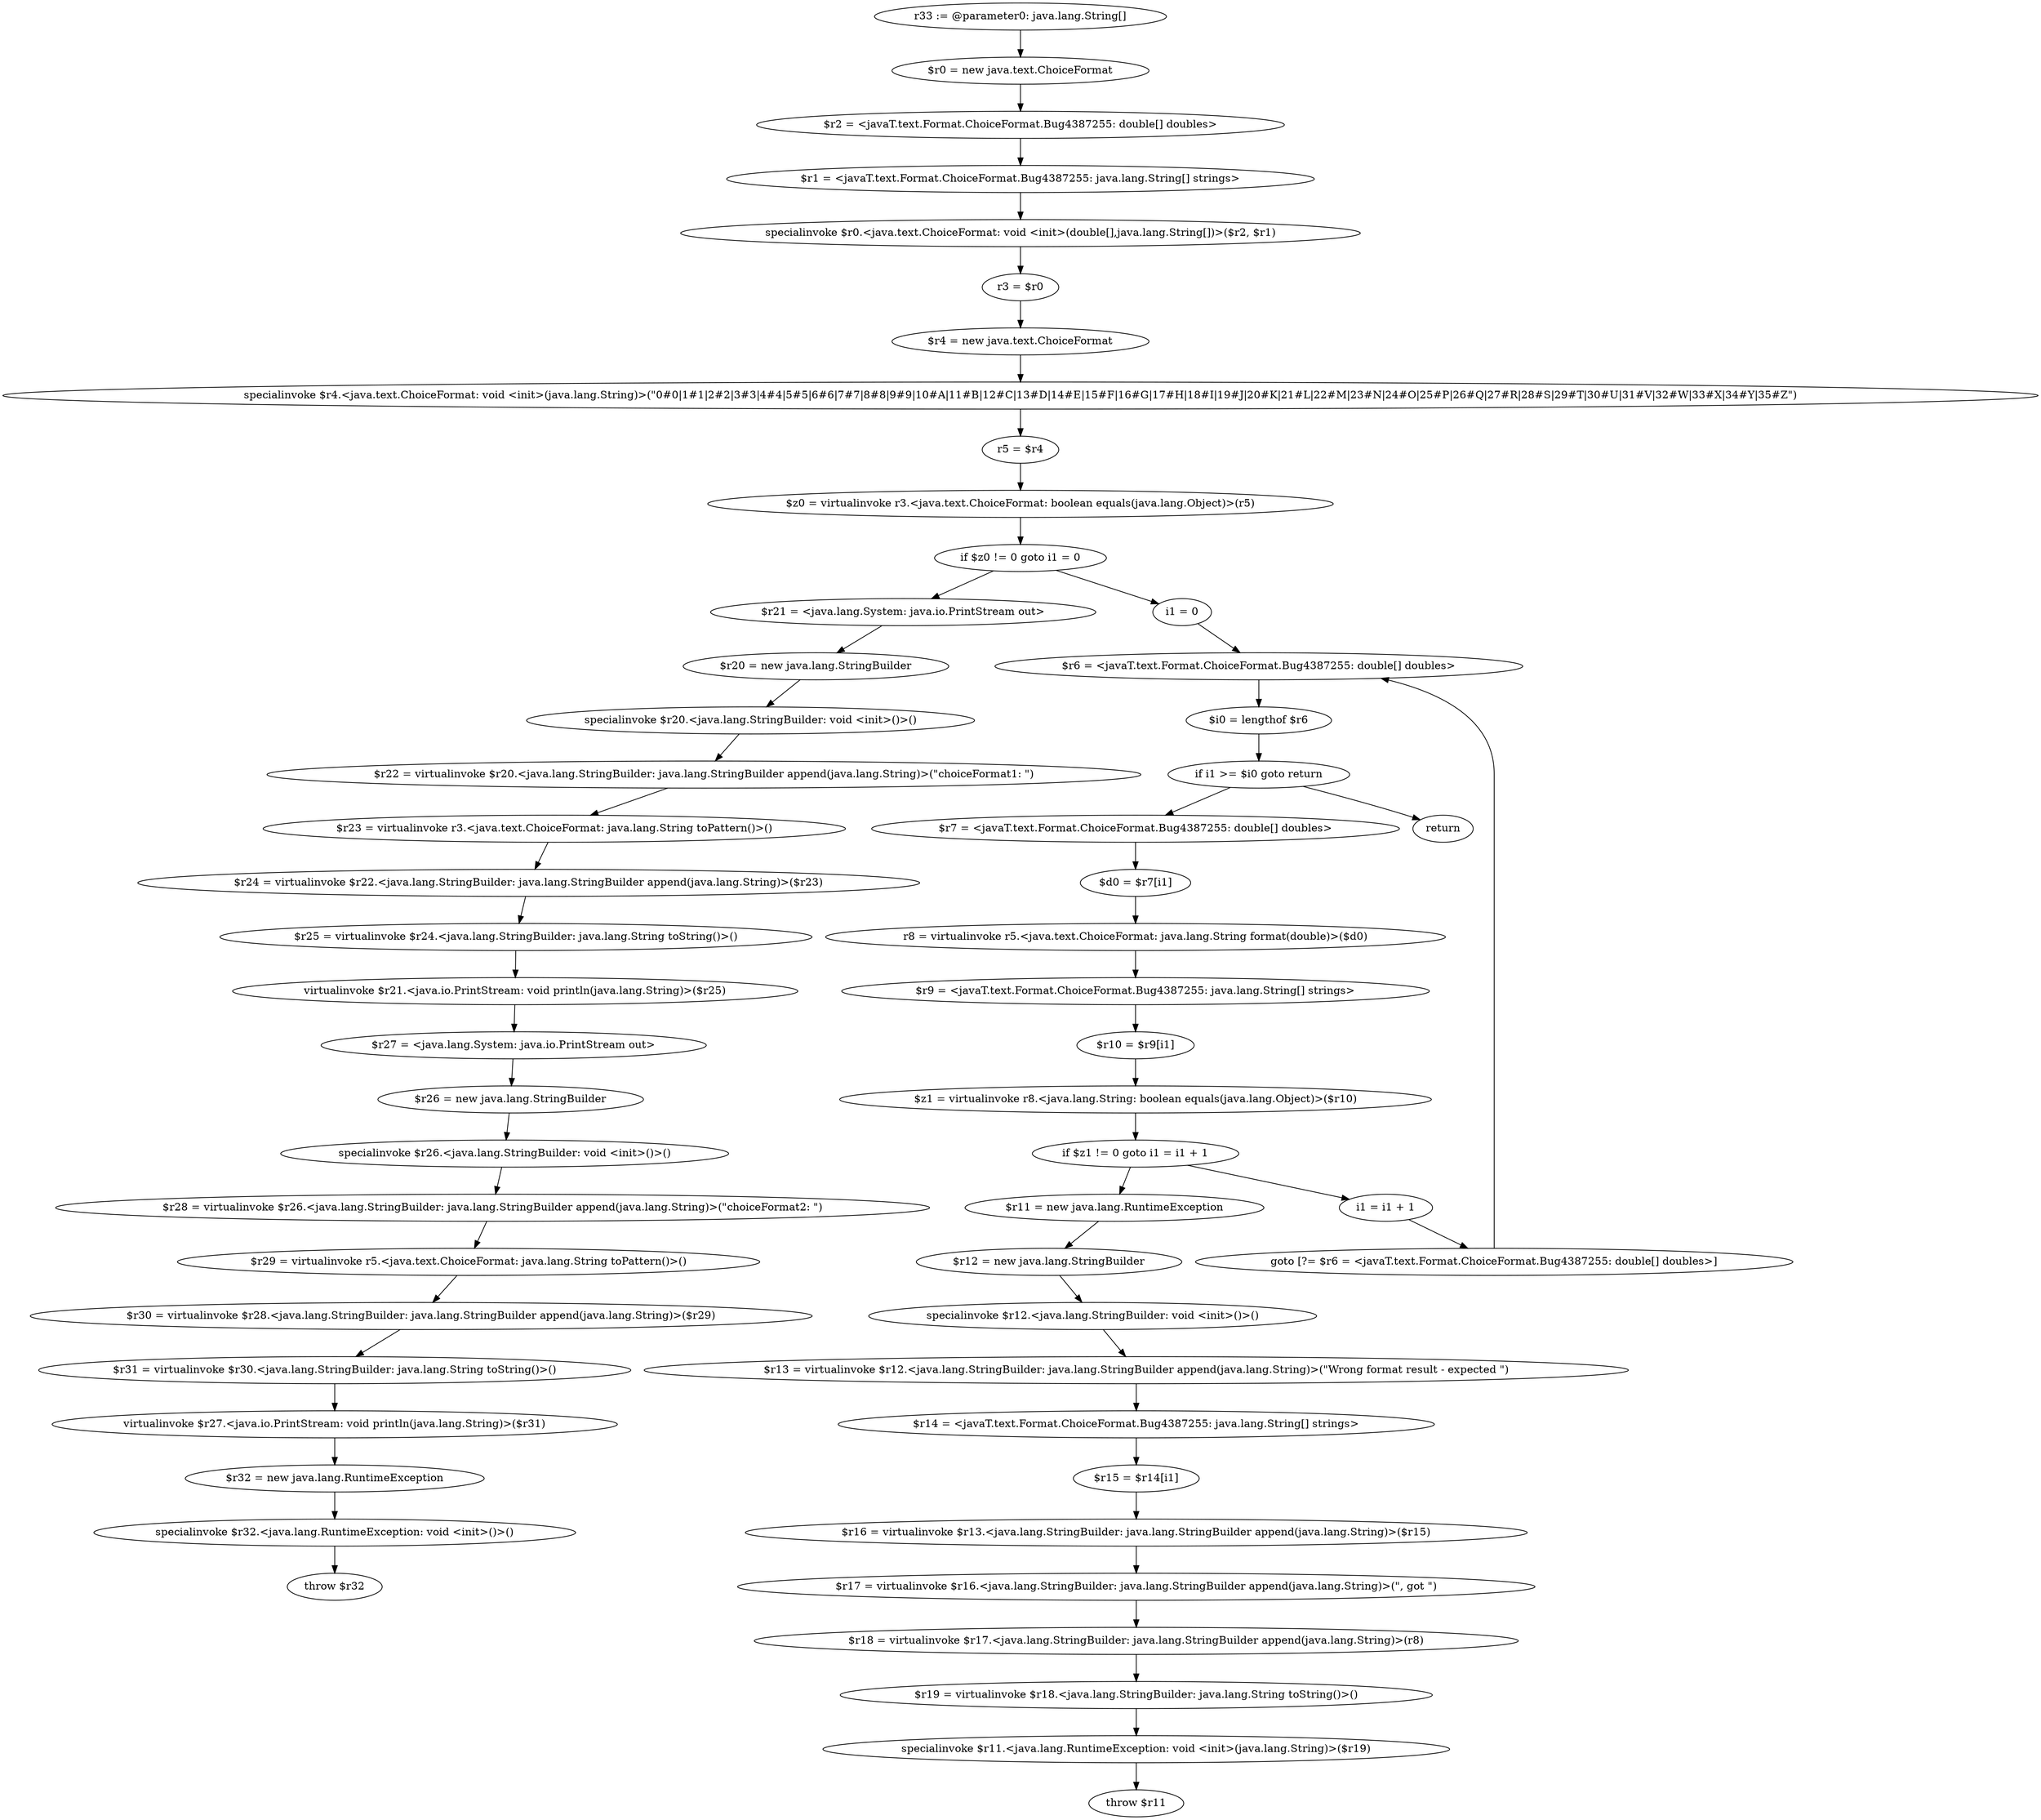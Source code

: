 digraph "unitGraph" {
    "r33 := @parameter0: java.lang.String[]"
    "$r0 = new java.text.ChoiceFormat"
    "$r2 = <javaT.text.Format.ChoiceFormat.Bug4387255: double[] doubles>"
    "$r1 = <javaT.text.Format.ChoiceFormat.Bug4387255: java.lang.String[] strings>"
    "specialinvoke $r0.<java.text.ChoiceFormat: void <init>(double[],java.lang.String[])>($r2, $r1)"
    "r3 = $r0"
    "$r4 = new java.text.ChoiceFormat"
    "specialinvoke $r4.<java.text.ChoiceFormat: void <init>(java.lang.String)>(\"0#0|1#1|2#2|3#3|4#4|5#5|6#6|7#7|8#8|9#9|10#A|11#B|12#C|13#D|14#E|15#F|16#G|17#H|18#I|19#J|20#K|21#L|22#M|23#N|24#O|25#P|26#Q|27#R|28#S|29#T|30#U|31#V|32#W|33#X|34#Y|35#Z\")"
    "r5 = $r4"
    "$z0 = virtualinvoke r3.<java.text.ChoiceFormat: boolean equals(java.lang.Object)>(r5)"
    "if $z0 != 0 goto i1 = 0"
    "$r21 = <java.lang.System: java.io.PrintStream out>"
    "$r20 = new java.lang.StringBuilder"
    "specialinvoke $r20.<java.lang.StringBuilder: void <init>()>()"
    "$r22 = virtualinvoke $r20.<java.lang.StringBuilder: java.lang.StringBuilder append(java.lang.String)>(\"choiceFormat1: \")"
    "$r23 = virtualinvoke r3.<java.text.ChoiceFormat: java.lang.String toPattern()>()"
    "$r24 = virtualinvoke $r22.<java.lang.StringBuilder: java.lang.StringBuilder append(java.lang.String)>($r23)"
    "$r25 = virtualinvoke $r24.<java.lang.StringBuilder: java.lang.String toString()>()"
    "virtualinvoke $r21.<java.io.PrintStream: void println(java.lang.String)>($r25)"
    "$r27 = <java.lang.System: java.io.PrintStream out>"
    "$r26 = new java.lang.StringBuilder"
    "specialinvoke $r26.<java.lang.StringBuilder: void <init>()>()"
    "$r28 = virtualinvoke $r26.<java.lang.StringBuilder: java.lang.StringBuilder append(java.lang.String)>(\"choiceFormat2: \")"
    "$r29 = virtualinvoke r5.<java.text.ChoiceFormat: java.lang.String toPattern()>()"
    "$r30 = virtualinvoke $r28.<java.lang.StringBuilder: java.lang.StringBuilder append(java.lang.String)>($r29)"
    "$r31 = virtualinvoke $r30.<java.lang.StringBuilder: java.lang.String toString()>()"
    "virtualinvoke $r27.<java.io.PrintStream: void println(java.lang.String)>($r31)"
    "$r32 = new java.lang.RuntimeException"
    "specialinvoke $r32.<java.lang.RuntimeException: void <init>()>()"
    "throw $r32"
    "i1 = 0"
    "$r6 = <javaT.text.Format.ChoiceFormat.Bug4387255: double[] doubles>"
    "$i0 = lengthof $r6"
    "if i1 >= $i0 goto return"
    "$r7 = <javaT.text.Format.ChoiceFormat.Bug4387255: double[] doubles>"
    "$d0 = $r7[i1]"
    "r8 = virtualinvoke r5.<java.text.ChoiceFormat: java.lang.String format(double)>($d0)"
    "$r9 = <javaT.text.Format.ChoiceFormat.Bug4387255: java.lang.String[] strings>"
    "$r10 = $r9[i1]"
    "$z1 = virtualinvoke r8.<java.lang.String: boolean equals(java.lang.Object)>($r10)"
    "if $z1 != 0 goto i1 = i1 + 1"
    "$r11 = new java.lang.RuntimeException"
    "$r12 = new java.lang.StringBuilder"
    "specialinvoke $r12.<java.lang.StringBuilder: void <init>()>()"
    "$r13 = virtualinvoke $r12.<java.lang.StringBuilder: java.lang.StringBuilder append(java.lang.String)>(\"Wrong format result - expected \")"
    "$r14 = <javaT.text.Format.ChoiceFormat.Bug4387255: java.lang.String[] strings>"
    "$r15 = $r14[i1]"
    "$r16 = virtualinvoke $r13.<java.lang.StringBuilder: java.lang.StringBuilder append(java.lang.String)>($r15)"
    "$r17 = virtualinvoke $r16.<java.lang.StringBuilder: java.lang.StringBuilder append(java.lang.String)>(\", got \")"
    "$r18 = virtualinvoke $r17.<java.lang.StringBuilder: java.lang.StringBuilder append(java.lang.String)>(r8)"
    "$r19 = virtualinvoke $r18.<java.lang.StringBuilder: java.lang.String toString()>()"
    "specialinvoke $r11.<java.lang.RuntimeException: void <init>(java.lang.String)>($r19)"
    "throw $r11"
    "i1 = i1 + 1"
    "goto [?= $r6 = <javaT.text.Format.ChoiceFormat.Bug4387255: double[] doubles>]"
    "return"
    "r33 := @parameter0: java.lang.String[]"->"$r0 = new java.text.ChoiceFormat";
    "$r0 = new java.text.ChoiceFormat"->"$r2 = <javaT.text.Format.ChoiceFormat.Bug4387255: double[] doubles>";
    "$r2 = <javaT.text.Format.ChoiceFormat.Bug4387255: double[] doubles>"->"$r1 = <javaT.text.Format.ChoiceFormat.Bug4387255: java.lang.String[] strings>";
    "$r1 = <javaT.text.Format.ChoiceFormat.Bug4387255: java.lang.String[] strings>"->"specialinvoke $r0.<java.text.ChoiceFormat: void <init>(double[],java.lang.String[])>($r2, $r1)";
    "specialinvoke $r0.<java.text.ChoiceFormat: void <init>(double[],java.lang.String[])>($r2, $r1)"->"r3 = $r0";
    "r3 = $r0"->"$r4 = new java.text.ChoiceFormat";
    "$r4 = new java.text.ChoiceFormat"->"specialinvoke $r4.<java.text.ChoiceFormat: void <init>(java.lang.String)>(\"0#0|1#1|2#2|3#3|4#4|5#5|6#6|7#7|8#8|9#9|10#A|11#B|12#C|13#D|14#E|15#F|16#G|17#H|18#I|19#J|20#K|21#L|22#M|23#N|24#O|25#P|26#Q|27#R|28#S|29#T|30#U|31#V|32#W|33#X|34#Y|35#Z\")";
    "specialinvoke $r4.<java.text.ChoiceFormat: void <init>(java.lang.String)>(\"0#0|1#1|2#2|3#3|4#4|5#5|6#6|7#7|8#8|9#9|10#A|11#B|12#C|13#D|14#E|15#F|16#G|17#H|18#I|19#J|20#K|21#L|22#M|23#N|24#O|25#P|26#Q|27#R|28#S|29#T|30#U|31#V|32#W|33#X|34#Y|35#Z\")"->"r5 = $r4";
    "r5 = $r4"->"$z0 = virtualinvoke r3.<java.text.ChoiceFormat: boolean equals(java.lang.Object)>(r5)";
    "$z0 = virtualinvoke r3.<java.text.ChoiceFormat: boolean equals(java.lang.Object)>(r5)"->"if $z0 != 0 goto i1 = 0";
    "if $z0 != 0 goto i1 = 0"->"$r21 = <java.lang.System: java.io.PrintStream out>";
    "if $z0 != 0 goto i1 = 0"->"i1 = 0";
    "$r21 = <java.lang.System: java.io.PrintStream out>"->"$r20 = new java.lang.StringBuilder";
    "$r20 = new java.lang.StringBuilder"->"specialinvoke $r20.<java.lang.StringBuilder: void <init>()>()";
    "specialinvoke $r20.<java.lang.StringBuilder: void <init>()>()"->"$r22 = virtualinvoke $r20.<java.lang.StringBuilder: java.lang.StringBuilder append(java.lang.String)>(\"choiceFormat1: \")";
    "$r22 = virtualinvoke $r20.<java.lang.StringBuilder: java.lang.StringBuilder append(java.lang.String)>(\"choiceFormat1: \")"->"$r23 = virtualinvoke r3.<java.text.ChoiceFormat: java.lang.String toPattern()>()";
    "$r23 = virtualinvoke r3.<java.text.ChoiceFormat: java.lang.String toPattern()>()"->"$r24 = virtualinvoke $r22.<java.lang.StringBuilder: java.lang.StringBuilder append(java.lang.String)>($r23)";
    "$r24 = virtualinvoke $r22.<java.lang.StringBuilder: java.lang.StringBuilder append(java.lang.String)>($r23)"->"$r25 = virtualinvoke $r24.<java.lang.StringBuilder: java.lang.String toString()>()";
    "$r25 = virtualinvoke $r24.<java.lang.StringBuilder: java.lang.String toString()>()"->"virtualinvoke $r21.<java.io.PrintStream: void println(java.lang.String)>($r25)";
    "virtualinvoke $r21.<java.io.PrintStream: void println(java.lang.String)>($r25)"->"$r27 = <java.lang.System: java.io.PrintStream out>";
    "$r27 = <java.lang.System: java.io.PrintStream out>"->"$r26 = new java.lang.StringBuilder";
    "$r26 = new java.lang.StringBuilder"->"specialinvoke $r26.<java.lang.StringBuilder: void <init>()>()";
    "specialinvoke $r26.<java.lang.StringBuilder: void <init>()>()"->"$r28 = virtualinvoke $r26.<java.lang.StringBuilder: java.lang.StringBuilder append(java.lang.String)>(\"choiceFormat2: \")";
    "$r28 = virtualinvoke $r26.<java.lang.StringBuilder: java.lang.StringBuilder append(java.lang.String)>(\"choiceFormat2: \")"->"$r29 = virtualinvoke r5.<java.text.ChoiceFormat: java.lang.String toPattern()>()";
    "$r29 = virtualinvoke r5.<java.text.ChoiceFormat: java.lang.String toPattern()>()"->"$r30 = virtualinvoke $r28.<java.lang.StringBuilder: java.lang.StringBuilder append(java.lang.String)>($r29)";
    "$r30 = virtualinvoke $r28.<java.lang.StringBuilder: java.lang.StringBuilder append(java.lang.String)>($r29)"->"$r31 = virtualinvoke $r30.<java.lang.StringBuilder: java.lang.String toString()>()";
    "$r31 = virtualinvoke $r30.<java.lang.StringBuilder: java.lang.String toString()>()"->"virtualinvoke $r27.<java.io.PrintStream: void println(java.lang.String)>($r31)";
    "virtualinvoke $r27.<java.io.PrintStream: void println(java.lang.String)>($r31)"->"$r32 = new java.lang.RuntimeException";
    "$r32 = new java.lang.RuntimeException"->"specialinvoke $r32.<java.lang.RuntimeException: void <init>()>()";
    "specialinvoke $r32.<java.lang.RuntimeException: void <init>()>()"->"throw $r32";
    "i1 = 0"->"$r6 = <javaT.text.Format.ChoiceFormat.Bug4387255: double[] doubles>";
    "$r6 = <javaT.text.Format.ChoiceFormat.Bug4387255: double[] doubles>"->"$i0 = lengthof $r6";
    "$i0 = lengthof $r6"->"if i1 >= $i0 goto return";
    "if i1 >= $i0 goto return"->"$r7 = <javaT.text.Format.ChoiceFormat.Bug4387255: double[] doubles>";
    "if i1 >= $i0 goto return"->"return";
    "$r7 = <javaT.text.Format.ChoiceFormat.Bug4387255: double[] doubles>"->"$d0 = $r7[i1]";
    "$d0 = $r7[i1]"->"r8 = virtualinvoke r5.<java.text.ChoiceFormat: java.lang.String format(double)>($d0)";
    "r8 = virtualinvoke r5.<java.text.ChoiceFormat: java.lang.String format(double)>($d0)"->"$r9 = <javaT.text.Format.ChoiceFormat.Bug4387255: java.lang.String[] strings>";
    "$r9 = <javaT.text.Format.ChoiceFormat.Bug4387255: java.lang.String[] strings>"->"$r10 = $r9[i1]";
    "$r10 = $r9[i1]"->"$z1 = virtualinvoke r8.<java.lang.String: boolean equals(java.lang.Object)>($r10)";
    "$z1 = virtualinvoke r8.<java.lang.String: boolean equals(java.lang.Object)>($r10)"->"if $z1 != 0 goto i1 = i1 + 1";
    "if $z1 != 0 goto i1 = i1 + 1"->"$r11 = new java.lang.RuntimeException";
    "if $z1 != 0 goto i1 = i1 + 1"->"i1 = i1 + 1";
    "$r11 = new java.lang.RuntimeException"->"$r12 = new java.lang.StringBuilder";
    "$r12 = new java.lang.StringBuilder"->"specialinvoke $r12.<java.lang.StringBuilder: void <init>()>()";
    "specialinvoke $r12.<java.lang.StringBuilder: void <init>()>()"->"$r13 = virtualinvoke $r12.<java.lang.StringBuilder: java.lang.StringBuilder append(java.lang.String)>(\"Wrong format result - expected \")";
    "$r13 = virtualinvoke $r12.<java.lang.StringBuilder: java.lang.StringBuilder append(java.lang.String)>(\"Wrong format result - expected \")"->"$r14 = <javaT.text.Format.ChoiceFormat.Bug4387255: java.lang.String[] strings>";
    "$r14 = <javaT.text.Format.ChoiceFormat.Bug4387255: java.lang.String[] strings>"->"$r15 = $r14[i1]";
    "$r15 = $r14[i1]"->"$r16 = virtualinvoke $r13.<java.lang.StringBuilder: java.lang.StringBuilder append(java.lang.String)>($r15)";
    "$r16 = virtualinvoke $r13.<java.lang.StringBuilder: java.lang.StringBuilder append(java.lang.String)>($r15)"->"$r17 = virtualinvoke $r16.<java.lang.StringBuilder: java.lang.StringBuilder append(java.lang.String)>(\", got \")";
    "$r17 = virtualinvoke $r16.<java.lang.StringBuilder: java.lang.StringBuilder append(java.lang.String)>(\", got \")"->"$r18 = virtualinvoke $r17.<java.lang.StringBuilder: java.lang.StringBuilder append(java.lang.String)>(r8)";
    "$r18 = virtualinvoke $r17.<java.lang.StringBuilder: java.lang.StringBuilder append(java.lang.String)>(r8)"->"$r19 = virtualinvoke $r18.<java.lang.StringBuilder: java.lang.String toString()>()";
    "$r19 = virtualinvoke $r18.<java.lang.StringBuilder: java.lang.String toString()>()"->"specialinvoke $r11.<java.lang.RuntimeException: void <init>(java.lang.String)>($r19)";
    "specialinvoke $r11.<java.lang.RuntimeException: void <init>(java.lang.String)>($r19)"->"throw $r11";
    "i1 = i1 + 1"->"goto [?= $r6 = <javaT.text.Format.ChoiceFormat.Bug4387255: double[] doubles>]";
    "goto [?= $r6 = <javaT.text.Format.ChoiceFormat.Bug4387255: double[] doubles>]"->"$r6 = <javaT.text.Format.ChoiceFormat.Bug4387255: double[] doubles>";
}
